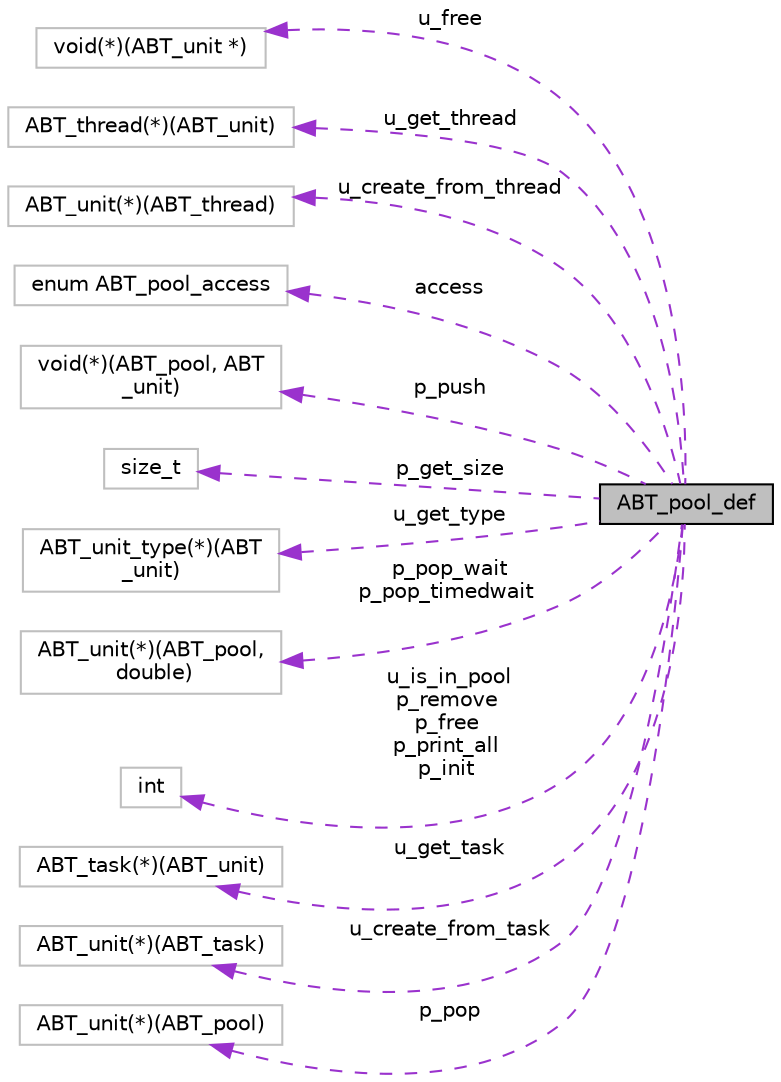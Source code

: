 digraph "ABT_pool_def"
{
  edge [fontname="Helvetica",fontsize="10",labelfontname="Helvetica",labelfontsize="10"];
  node [fontname="Helvetica",fontsize="10",shape=record];
  rankdir="LR";
  Node1 [label="ABT_pool_def",height=0.2,width=0.4,color="black", fillcolor="grey75", style="filled" fontcolor="black"];
  Node2 -> Node1 [dir="back",color="darkorchid3",fontsize="10",style="dashed",label=" u_free" ,fontname="Helvetica"];
  Node2 [label="void(*)(ABT_unit *)",height=0.2,width=0.4,color="grey75", fillcolor="white", style="filled"];
  Node3 -> Node1 [dir="back",color="darkorchid3",fontsize="10",style="dashed",label=" u_get_thread" ,fontname="Helvetica"];
  Node3 [label="ABT_thread(*)(ABT_unit)",height=0.2,width=0.4,color="grey75", fillcolor="white", style="filled"];
  Node4 -> Node1 [dir="back",color="darkorchid3",fontsize="10",style="dashed",label=" u_create_from_thread" ,fontname="Helvetica"];
  Node4 [label="ABT_unit(*)(ABT_thread)",height=0.2,width=0.4,color="grey75", fillcolor="white", style="filled"];
  Node5 -> Node1 [dir="back",color="darkorchid3",fontsize="10",style="dashed",label=" access" ,fontname="Helvetica"];
  Node5 [label="enum ABT_pool_access",height=0.2,width=0.4,color="grey75", fillcolor="white", style="filled"];
  Node6 -> Node1 [dir="back",color="darkorchid3",fontsize="10",style="dashed",label=" p_push" ,fontname="Helvetica"];
  Node6 [label="void(*)(ABT_pool, ABT\l_unit)",height=0.2,width=0.4,color="grey75", fillcolor="white", style="filled"];
  Node7 -> Node1 [dir="back",color="darkorchid3",fontsize="10",style="dashed",label=" p_get_size" ,fontname="Helvetica"];
  Node7 [label="size_t",height=0.2,width=0.4,color="grey75", fillcolor="white", style="filled"];
  Node8 -> Node1 [dir="back",color="darkorchid3",fontsize="10",style="dashed",label=" u_get_type" ,fontname="Helvetica"];
  Node8 [label="ABT_unit_type(*)(ABT\l_unit)",height=0.2,width=0.4,color="grey75", fillcolor="white", style="filled"];
  Node9 -> Node1 [dir="back",color="darkorchid3",fontsize="10",style="dashed",label=" p_pop_wait\np_pop_timedwait" ,fontname="Helvetica"];
  Node9 [label="ABT_unit(*)(ABT_pool,\l double)",height=0.2,width=0.4,color="grey75", fillcolor="white", style="filled"];
  Node10 -> Node1 [dir="back",color="darkorchid3",fontsize="10",style="dashed",label=" u_is_in_pool\np_remove\np_free\np_print_all\np_init" ,fontname="Helvetica"];
  Node10 [label="int",height=0.2,width=0.4,color="grey75", fillcolor="white", style="filled"];
  Node11 -> Node1 [dir="back",color="darkorchid3",fontsize="10",style="dashed",label=" u_get_task" ,fontname="Helvetica"];
  Node11 [label="ABT_task(*)(ABT_unit)",height=0.2,width=0.4,color="grey75", fillcolor="white", style="filled"];
  Node12 -> Node1 [dir="back",color="darkorchid3",fontsize="10",style="dashed",label=" u_create_from_task" ,fontname="Helvetica"];
  Node12 [label="ABT_unit(*)(ABT_task)",height=0.2,width=0.4,color="grey75", fillcolor="white", style="filled"];
  Node13 -> Node1 [dir="back",color="darkorchid3",fontsize="10",style="dashed",label=" p_pop" ,fontname="Helvetica"];
  Node13 [label="ABT_unit(*)(ABT_pool)",height=0.2,width=0.4,color="grey75", fillcolor="white", style="filled"];
}
